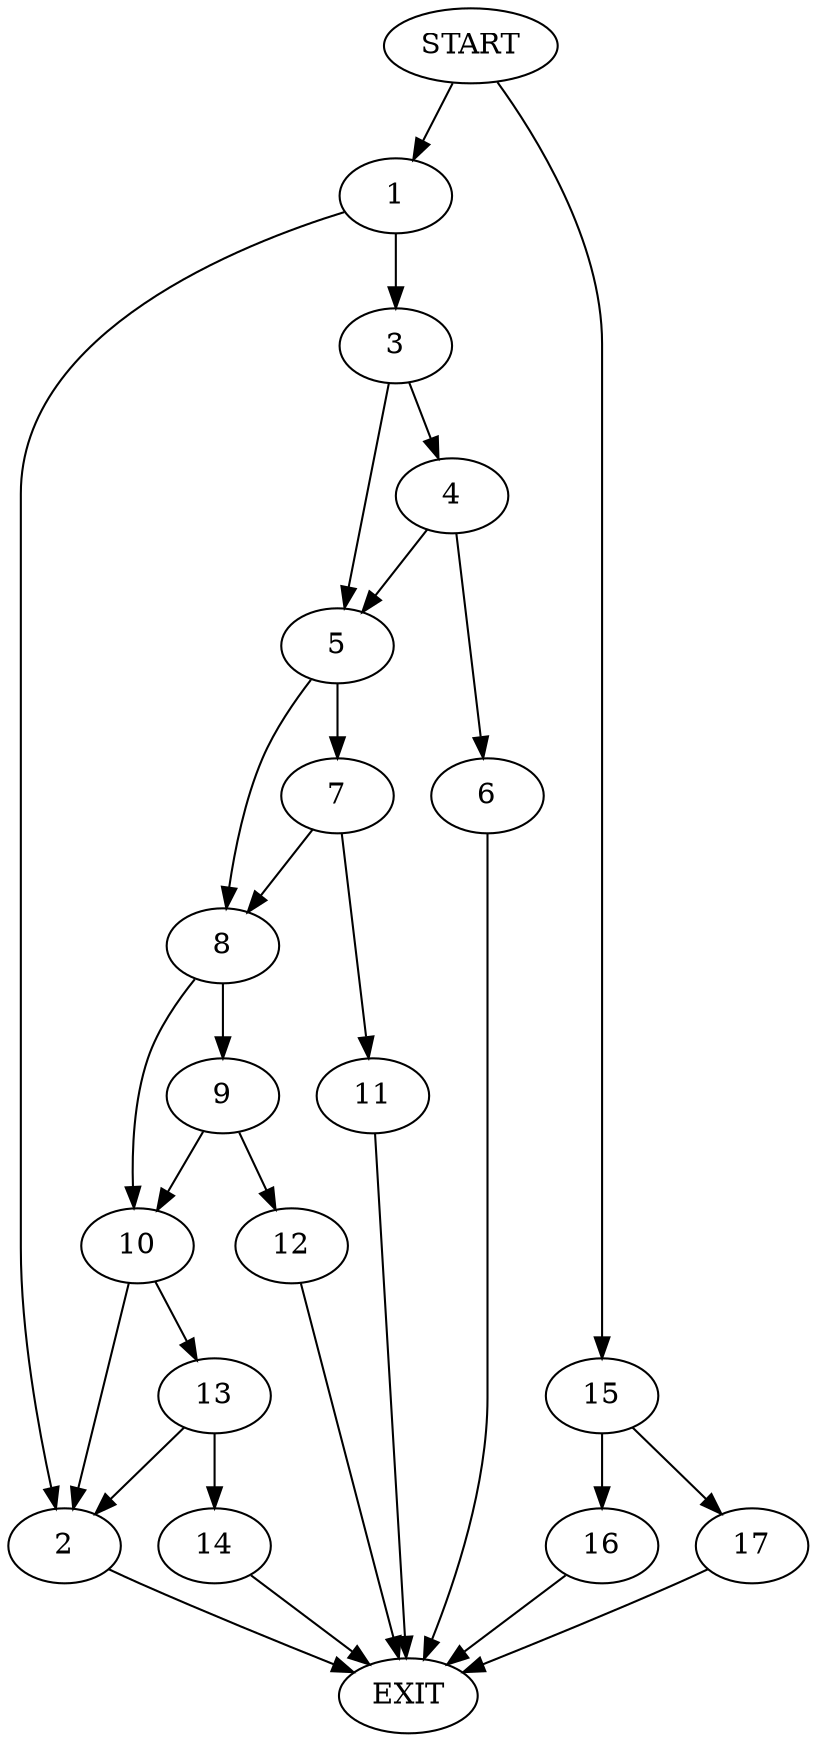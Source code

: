 digraph {
0 [label="START"]
18 [label="EXIT"]
0 -> 1
1 -> 2
1 -> 3
2 -> 18
3 -> 4
3 -> 5
4 -> 5
4 -> 6
5 -> 7
5 -> 8
6 -> 18
8 -> 9
8 -> 10
7 -> 11
7 -> 8
11 -> 18
9 -> 12
9 -> 10
10 -> 2
10 -> 13
12 -> 18
13 -> 2
13 -> 14
14 -> 18
0 -> 15
15 -> 16
15 -> 17
17 -> 18
16 -> 18
}
